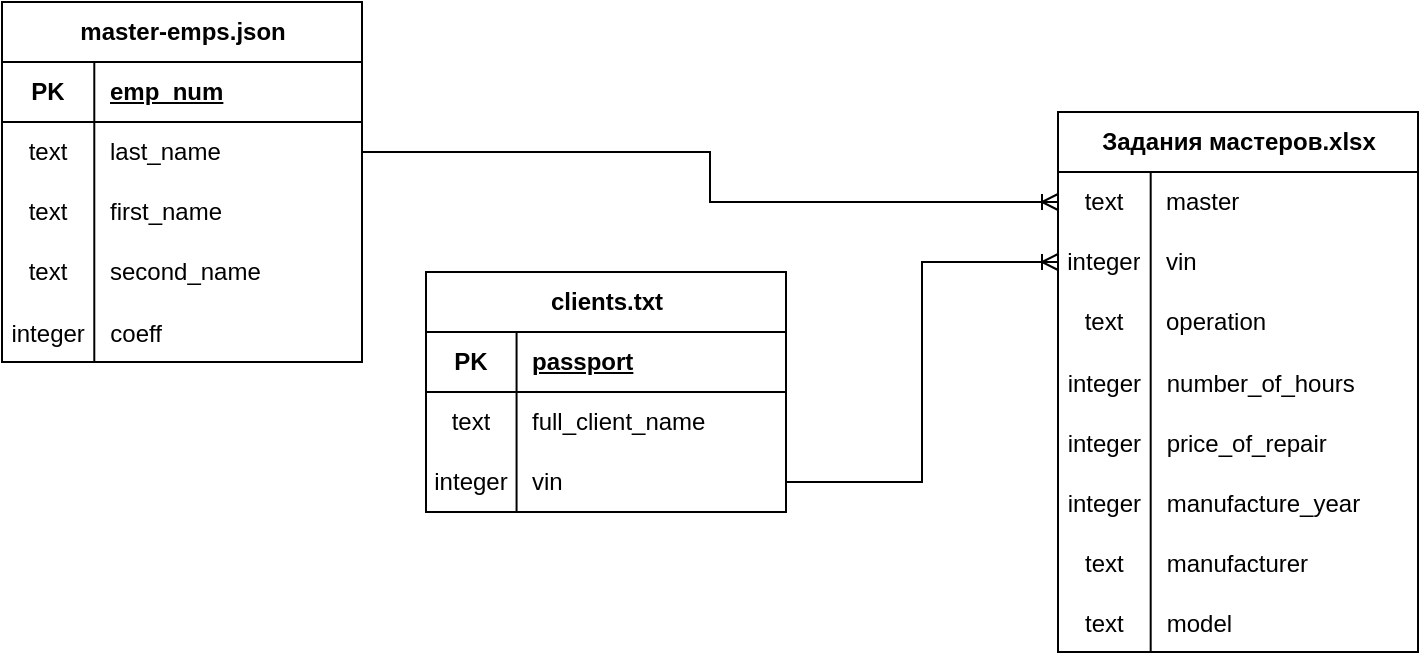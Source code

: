 <mxfile version="26.0.16">
  <diagram name="Страница — 1" id="oDpgG96rJYEBg8DNex0P">
    <mxGraphModel dx="989" dy="520" grid="0" gridSize="10" guides="1" tooltips="1" connect="1" arrows="1" fold="1" page="1" pageScale="1" pageWidth="827" pageHeight="1169" math="0" shadow="0">
      <root>
        <mxCell id="0" />
        <mxCell id="1" parent="0" />
        <mxCell id="0b7gcQ_teyY_5R-YkqwQ-1" value="master-emps.json" style="shape=table;startSize=30;container=1;collapsible=1;childLayout=tableLayout;fixedRows=1;rowLines=0;fontStyle=1;align=center;resizeLast=1;html=1;" vertex="1" parent="1">
          <mxGeometry x="50" y="15" width="180" height="180" as="geometry" />
        </mxCell>
        <mxCell id="0b7gcQ_teyY_5R-YkqwQ-2" value="" style="shape=tableRow;horizontal=0;startSize=0;swimlaneHead=0;swimlaneBody=0;fillColor=none;collapsible=0;dropTarget=0;points=[[0,0.5],[1,0.5]];portConstraint=eastwest;top=0;left=0;right=0;bottom=1;" vertex="1" parent="0b7gcQ_teyY_5R-YkqwQ-1">
          <mxGeometry y="30" width="180" height="30" as="geometry" />
        </mxCell>
        <mxCell id="0b7gcQ_teyY_5R-YkqwQ-3" value="PK" style="shape=partialRectangle;connectable=0;fillColor=none;top=0;left=0;bottom=0;right=0;fontStyle=1;overflow=hidden;whiteSpace=wrap;html=1;" vertex="1" parent="0b7gcQ_teyY_5R-YkqwQ-2">
          <mxGeometry width="46.143" height="30" as="geometry">
            <mxRectangle width="46.143" height="30" as="alternateBounds" />
          </mxGeometry>
        </mxCell>
        <mxCell id="0b7gcQ_teyY_5R-YkqwQ-4" value="emp_num" style="shape=partialRectangle;connectable=0;fillColor=none;top=0;left=0;bottom=0;right=0;align=left;spacingLeft=6;fontStyle=5;overflow=hidden;whiteSpace=wrap;html=1;" vertex="1" parent="0b7gcQ_teyY_5R-YkqwQ-2">
          <mxGeometry x="46.143" width="133.857" height="30" as="geometry">
            <mxRectangle width="133.857" height="30" as="alternateBounds" />
          </mxGeometry>
        </mxCell>
        <mxCell id="0b7gcQ_teyY_5R-YkqwQ-5" value="" style="shape=tableRow;horizontal=0;startSize=0;swimlaneHead=0;swimlaneBody=0;fillColor=none;collapsible=0;dropTarget=0;points=[[0,0.5],[1,0.5]];portConstraint=eastwest;top=0;left=0;right=0;bottom=0;" vertex="1" parent="0b7gcQ_teyY_5R-YkqwQ-1">
          <mxGeometry y="60" width="180" height="30" as="geometry" />
        </mxCell>
        <mxCell id="0b7gcQ_teyY_5R-YkqwQ-6" value="text" style="shape=partialRectangle;connectable=0;fillColor=none;top=0;left=0;bottom=0;right=0;editable=1;overflow=hidden;whiteSpace=wrap;html=1;" vertex="1" parent="0b7gcQ_teyY_5R-YkqwQ-5">
          <mxGeometry width="46.143" height="30" as="geometry">
            <mxRectangle width="46.143" height="30" as="alternateBounds" />
          </mxGeometry>
        </mxCell>
        <mxCell id="0b7gcQ_teyY_5R-YkqwQ-7" value="last_name" style="shape=partialRectangle;connectable=0;fillColor=none;top=0;left=0;bottom=0;right=0;align=left;spacingLeft=6;overflow=hidden;whiteSpace=wrap;html=1;" vertex="1" parent="0b7gcQ_teyY_5R-YkqwQ-5">
          <mxGeometry x="46.143" width="133.857" height="30" as="geometry">
            <mxRectangle width="133.857" height="30" as="alternateBounds" />
          </mxGeometry>
        </mxCell>
        <mxCell id="0b7gcQ_teyY_5R-YkqwQ-8" value="" style="shape=tableRow;horizontal=0;startSize=0;swimlaneHead=0;swimlaneBody=0;fillColor=none;collapsible=0;dropTarget=0;points=[[0,0.5],[1,0.5]];portConstraint=eastwest;top=0;left=0;right=0;bottom=0;" vertex="1" parent="0b7gcQ_teyY_5R-YkqwQ-1">
          <mxGeometry y="90" width="180" height="30" as="geometry" />
        </mxCell>
        <mxCell id="0b7gcQ_teyY_5R-YkqwQ-9" value="text" style="shape=partialRectangle;connectable=0;fillColor=none;top=0;left=0;bottom=0;right=0;editable=1;overflow=hidden;whiteSpace=wrap;html=1;" vertex="1" parent="0b7gcQ_teyY_5R-YkqwQ-8">
          <mxGeometry width="46.143" height="30" as="geometry">
            <mxRectangle width="46.143" height="30" as="alternateBounds" />
          </mxGeometry>
        </mxCell>
        <mxCell id="0b7gcQ_teyY_5R-YkqwQ-10" value="first_name" style="shape=partialRectangle;connectable=0;fillColor=none;top=0;left=0;bottom=0;right=0;align=left;spacingLeft=6;overflow=hidden;whiteSpace=wrap;html=1;" vertex="1" parent="0b7gcQ_teyY_5R-YkqwQ-8">
          <mxGeometry x="46.143" width="133.857" height="30" as="geometry">
            <mxRectangle width="133.857" height="30" as="alternateBounds" />
          </mxGeometry>
        </mxCell>
        <mxCell id="0b7gcQ_teyY_5R-YkqwQ-11" value="" style="shape=tableRow;horizontal=0;startSize=0;swimlaneHead=0;swimlaneBody=0;fillColor=none;collapsible=0;dropTarget=0;points=[[0,0.5],[1,0.5]];portConstraint=eastwest;top=0;left=0;right=0;bottom=0;" vertex="1" parent="0b7gcQ_teyY_5R-YkqwQ-1">
          <mxGeometry y="120" width="180" height="30" as="geometry" />
        </mxCell>
        <mxCell id="0b7gcQ_teyY_5R-YkqwQ-12" value="text" style="shape=partialRectangle;connectable=0;fillColor=none;top=0;left=0;bottom=0;right=0;editable=1;overflow=hidden;whiteSpace=wrap;html=1;" vertex="1" parent="0b7gcQ_teyY_5R-YkqwQ-11">
          <mxGeometry width="46.143" height="30" as="geometry">
            <mxRectangle width="46.143" height="30" as="alternateBounds" />
          </mxGeometry>
        </mxCell>
        <mxCell id="0b7gcQ_teyY_5R-YkqwQ-13" value="second_name" style="shape=partialRectangle;connectable=0;fillColor=none;top=0;left=0;bottom=0;right=0;align=left;spacingLeft=6;overflow=hidden;whiteSpace=wrap;html=1;" vertex="1" parent="0b7gcQ_teyY_5R-YkqwQ-11">
          <mxGeometry x="46.143" width="133.857" height="30" as="geometry">
            <mxRectangle width="133.857" height="30" as="alternateBounds" />
          </mxGeometry>
        </mxCell>
        <mxCell id="0b7gcQ_teyY_5R-YkqwQ-14" value="" style="shape=tableRow;horizontal=0;startSize=0;swimlaneHead=0;swimlaneBody=0;fillColor=none;collapsible=0;dropTarget=0;points=[[0,0.5],[1,0.5]];portConstraint=eastwest;top=0;left=0;right=0;bottom=0;" vertex="1" parent="0b7gcQ_teyY_5R-YkqwQ-1">
          <mxGeometry y="150" width="180" height="30" as="geometry" />
        </mxCell>
        <mxCell id="0b7gcQ_teyY_5R-YkqwQ-15" value="integer" style="shape=partialRectangle;connectable=0;fillColor=none;top=0;left=0;bottom=0;right=0;editable=1;overflow=hidden;" vertex="1" parent="0b7gcQ_teyY_5R-YkqwQ-14">
          <mxGeometry width="46.143" height="30" as="geometry">
            <mxRectangle width="46.143" height="30" as="alternateBounds" />
          </mxGeometry>
        </mxCell>
        <mxCell id="0b7gcQ_teyY_5R-YkqwQ-16" value="coeff" style="shape=partialRectangle;connectable=0;fillColor=none;top=0;left=0;bottom=0;right=0;align=left;spacingLeft=6;overflow=hidden;" vertex="1" parent="0b7gcQ_teyY_5R-YkqwQ-14">
          <mxGeometry x="46.143" width="133.857" height="30" as="geometry">
            <mxRectangle width="133.857" height="30" as="alternateBounds" />
          </mxGeometry>
        </mxCell>
        <mxCell id="0b7gcQ_teyY_5R-YkqwQ-17" value="clients.txt" style="shape=table;startSize=30;container=1;collapsible=1;childLayout=tableLayout;fixedRows=1;rowLines=0;fontStyle=1;align=center;resizeLast=1;html=1;" vertex="1" parent="1">
          <mxGeometry x="262" y="150" width="180" height="120" as="geometry" />
        </mxCell>
        <mxCell id="0b7gcQ_teyY_5R-YkqwQ-18" value="" style="shape=tableRow;horizontal=0;startSize=0;swimlaneHead=0;swimlaneBody=0;fillColor=none;collapsible=0;dropTarget=0;points=[[0,0.5],[1,0.5]];portConstraint=eastwest;top=0;left=0;right=0;bottom=1;" vertex="1" parent="0b7gcQ_teyY_5R-YkqwQ-17">
          <mxGeometry y="30" width="180" height="30" as="geometry" />
        </mxCell>
        <mxCell id="0b7gcQ_teyY_5R-YkqwQ-19" value="PK" style="shape=partialRectangle;connectable=0;fillColor=none;top=0;left=0;bottom=0;right=0;fontStyle=1;overflow=hidden;whiteSpace=wrap;html=1;" vertex="1" parent="0b7gcQ_teyY_5R-YkqwQ-18">
          <mxGeometry width="45.286" height="30" as="geometry">
            <mxRectangle width="45.286" height="30" as="alternateBounds" />
          </mxGeometry>
        </mxCell>
        <mxCell id="0b7gcQ_teyY_5R-YkqwQ-20" value="passport" style="shape=partialRectangle;connectable=0;fillColor=none;top=0;left=0;bottom=0;right=0;align=left;spacingLeft=6;fontStyle=5;overflow=hidden;whiteSpace=wrap;html=1;" vertex="1" parent="0b7gcQ_teyY_5R-YkqwQ-18">
          <mxGeometry x="45.286" width="134.714" height="30" as="geometry">
            <mxRectangle width="134.714" height="30" as="alternateBounds" />
          </mxGeometry>
        </mxCell>
        <mxCell id="0b7gcQ_teyY_5R-YkqwQ-21" value="" style="shape=tableRow;horizontal=0;startSize=0;swimlaneHead=0;swimlaneBody=0;fillColor=none;collapsible=0;dropTarget=0;points=[[0,0.5],[1,0.5]];portConstraint=eastwest;top=0;left=0;right=0;bottom=0;" vertex="1" parent="0b7gcQ_teyY_5R-YkqwQ-17">
          <mxGeometry y="60" width="180" height="30" as="geometry" />
        </mxCell>
        <mxCell id="0b7gcQ_teyY_5R-YkqwQ-22" value="text" style="shape=partialRectangle;connectable=0;fillColor=none;top=0;left=0;bottom=0;right=0;editable=1;overflow=hidden;whiteSpace=wrap;html=1;" vertex="1" parent="0b7gcQ_teyY_5R-YkqwQ-21">
          <mxGeometry width="45.286" height="30" as="geometry">
            <mxRectangle width="45.286" height="30" as="alternateBounds" />
          </mxGeometry>
        </mxCell>
        <mxCell id="0b7gcQ_teyY_5R-YkqwQ-23" value="full_client_name" style="shape=partialRectangle;connectable=0;fillColor=none;top=0;left=0;bottom=0;right=0;align=left;spacingLeft=6;overflow=hidden;whiteSpace=wrap;html=1;" vertex="1" parent="0b7gcQ_teyY_5R-YkqwQ-21">
          <mxGeometry x="45.286" width="134.714" height="30" as="geometry">
            <mxRectangle width="134.714" height="30" as="alternateBounds" />
          </mxGeometry>
        </mxCell>
        <mxCell id="0b7gcQ_teyY_5R-YkqwQ-27" value="" style="shape=tableRow;horizontal=0;startSize=0;swimlaneHead=0;swimlaneBody=0;fillColor=none;collapsible=0;dropTarget=0;points=[[0,0.5],[1,0.5]];portConstraint=eastwest;top=0;left=0;right=0;bottom=0;" vertex="1" parent="0b7gcQ_teyY_5R-YkqwQ-17">
          <mxGeometry y="90" width="180" height="30" as="geometry" />
        </mxCell>
        <mxCell id="0b7gcQ_teyY_5R-YkqwQ-28" value="integer" style="shape=partialRectangle;connectable=0;fillColor=none;top=0;left=0;bottom=0;right=0;editable=1;overflow=hidden;whiteSpace=wrap;html=1;" vertex="1" parent="0b7gcQ_teyY_5R-YkqwQ-27">
          <mxGeometry width="45.286" height="30" as="geometry">
            <mxRectangle width="45.286" height="30" as="alternateBounds" />
          </mxGeometry>
        </mxCell>
        <mxCell id="0b7gcQ_teyY_5R-YkqwQ-29" value="vin" style="shape=partialRectangle;connectable=0;fillColor=none;top=0;left=0;bottom=0;right=0;align=left;spacingLeft=6;overflow=hidden;whiteSpace=wrap;html=1;" vertex="1" parent="0b7gcQ_teyY_5R-YkqwQ-27">
          <mxGeometry x="45.286" width="134.714" height="30" as="geometry">
            <mxRectangle width="134.714" height="30" as="alternateBounds" />
          </mxGeometry>
        </mxCell>
        <mxCell id="0b7gcQ_teyY_5R-YkqwQ-30" value="Задания мастеров.xlsx" style="shape=table;startSize=30;container=1;collapsible=1;childLayout=tableLayout;fixedRows=1;rowLines=0;fontStyle=1;align=center;resizeLast=1;html=1;" vertex="1" parent="1">
          <mxGeometry x="578" y="70" width="180" height="270" as="geometry" />
        </mxCell>
        <mxCell id="0b7gcQ_teyY_5R-YkqwQ-34" value="" style="shape=tableRow;horizontal=0;startSize=0;swimlaneHead=0;swimlaneBody=0;fillColor=none;collapsible=0;dropTarget=0;points=[[0,0.5],[1,0.5]];portConstraint=eastwest;top=0;left=0;right=0;bottom=0;" vertex="1" parent="0b7gcQ_teyY_5R-YkqwQ-30">
          <mxGeometry y="30" width="180" height="30" as="geometry" />
        </mxCell>
        <mxCell id="0b7gcQ_teyY_5R-YkqwQ-35" value="text" style="shape=partialRectangle;connectable=0;fillColor=none;top=0;left=0;bottom=0;right=0;editable=1;overflow=hidden;whiteSpace=wrap;html=1;" vertex="1" parent="0b7gcQ_teyY_5R-YkqwQ-34">
          <mxGeometry width="46.345" height="30" as="geometry">
            <mxRectangle width="46.345" height="30" as="alternateBounds" />
          </mxGeometry>
        </mxCell>
        <mxCell id="0b7gcQ_teyY_5R-YkqwQ-36" value="master" style="shape=partialRectangle;connectable=0;fillColor=none;top=0;left=0;bottom=0;right=0;align=left;spacingLeft=6;overflow=hidden;whiteSpace=wrap;html=1;" vertex="1" parent="0b7gcQ_teyY_5R-YkqwQ-34">
          <mxGeometry x="46.345" width="133.655" height="30" as="geometry">
            <mxRectangle width="133.655" height="30" as="alternateBounds" />
          </mxGeometry>
        </mxCell>
        <mxCell id="0b7gcQ_teyY_5R-YkqwQ-37" value="" style="shape=tableRow;horizontal=0;startSize=0;swimlaneHead=0;swimlaneBody=0;fillColor=none;collapsible=0;dropTarget=0;points=[[0,0.5],[1,0.5]];portConstraint=eastwest;top=0;left=0;right=0;bottom=0;" vertex="1" parent="0b7gcQ_teyY_5R-YkqwQ-30">
          <mxGeometry y="60" width="180" height="30" as="geometry" />
        </mxCell>
        <mxCell id="0b7gcQ_teyY_5R-YkqwQ-38" value="integer" style="shape=partialRectangle;connectable=0;fillColor=none;top=0;left=0;bottom=0;right=0;editable=1;overflow=hidden;whiteSpace=wrap;html=1;" vertex="1" parent="0b7gcQ_teyY_5R-YkqwQ-37">
          <mxGeometry width="46.345" height="30" as="geometry">
            <mxRectangle width="46.345" height="30" as="alternateBounds" />
          </mxGeometry>
        </mxCell>
        <mxCell id="0b7gcQ_teyY_5R-YkqwQ-39" value="vin" style="shape=partialRectangle;connectable=0;fillColor=none;top=0;left=0;bottom=0;right=0;align=left;spacingLeft=6;overflow=hidden;whiteSpace=wrap;html=1;" vertex="1" parent="0b7gcQ_teyY_5R-YkqwQ-37">
          <mxGeometry x="46.345" width="133.655" height="30" as="geometry">
            <mxRectangle width="133.655" height="30" as="alternateBounds" />
          </mxGeometry>
        </mxCell>
        <mxCell id="0b7gcQ_teyY_5R-YkqwQ-40" value="" style="shape=tableRow;horizontal=0;startSize=0;swimlaneHead=0;swimlaneBody=0;fillColor=none;collapsible=0;dropTarget=0;points=[[0,0.5],[1,0.5]];portConstraint=eastwest;top=0;left=0;right=0;bottom=0;" vertex="1" parent="0b7gcQ_teyY_5R-YkqwQ-30">
          <mxGeometry y="90" width="180" height="30" as="geometry" />
        </mxCell>
        <mxCell id="0b7gcQ_teyY_5R-YkqwQ-41" value="text" style="shape=partialRectangle;connectable=0;fillColor=none;top=0;left=0;bottom=0;right=0;editable=1;overflow=hidden;whiteSpace=wrap;html=1;" vertex="1" parent="0b7gcQ_teyY_5R-YkqwQ-40">
          <mxGeometry width="46.345" height="30" as="geometry">
            <mxRectangle width="46.345" height="30" as="alternateBounds" />
          </mxGeometry>
        </mxCell>
        <mxCell id="0b7gcQ_teyY_5R-YkqwQ-42" value="operation" style="shape=partialRectangle;connectable=0;fillColor=none;top=0;left=0;bottom=0;right=0;align=left;spacingLeft=6;overflow=hidden;whiteSpace=wrap;html=1;" vertex="1" parent="0b7gcQ_teyY_5R-YkqwQ-40">
          <mxGeometry x="46.345" width="133.655" height="30" as="geometry">
            <mxRectangle width="133.655" height="30" as="alternateBounds" />
          </mxGeometry>
        </mxCell>
        <mxCell id="0b7gcQ_teyY_5R-YkqwQ-55" value="" style="shape=tableRow;horizontal=0;startSize=0;swimlaneHead=0;swimlaneBody=0;fillColor=none;collapsible=0;dropTarget=0;points=[[0,0.5],[1,0.5]];portConstraint=eastwest;top=0;left=0;right=0;bottom=0;" vertex="1" parent="0b7gcQ_teyY_5R-YkqwQ-30">
          <mxGeometry y="120" width="180" height="30" as="geometry" />
        </mxCell>
        <mxCell id="0b7gcQ_teyY_5R-YkqwQ-56" value="integer" style="shape=partialRectangle;connectable=0;fillColor=none;top=0;left=0;bottom=0;right=0;editable=1;overflow=hidden;" vertex="1" parent="0b7gcQ_teyY_5R-YkqwQ-55">
          <mxGeometry width="46.345" height="30" as="geometry">
            <mxRectangle width="46.345" height="30" as="alternateBounds" />
          </mxGeometry>
        </mxCell>
        <mxCell id="0b7gcQ_teyY_5R-YkqwQ-57" value="number_of_hours" style="shape=partialRectangle;connectable=0;fillColor=none;top=0;left=0;bottom=0;right=0;align=left;spacingLeft=6;overflow=hidden;" vertex="1" parent="0b7gcQ_teyY_5R-YkqwQ-55">
          <mxGeometry x="46.345" width="133.655" height="30" as="geometry">
            <mxRectangle width="133.655" height="30" as="alternateBounds" />
          </mxGeometry>
        </mxCell>
        <mxCell id="0b7gcQ_teyY_5R-YkqwQ-59" value="" style="shape=tableRow;horizontal=0;startSize=0;swimlaneHead=0;swimlaneBody=0;fillColor=none;collapsible=0;dropTarget=0;points=[[0,0.5],[1,0.5]];portConstraint=eastwest;top=0;left=0;right=0;bottom=0;" vertex="1" parent="0b7gcQ_teyY_5R-YkqwQ-30">
          <mxGeometry y="150" width="180" height="30" as="geometry" />
        </mxCell>
        <mxCell id="0b7gcQ_teyY_5R-YkqwQ-60" value="integer" style="shape=partialRectangle;connectable=0;fillColor=none;top=0;left=0;bottom=0;right=0;editable=1;overflow=hidden;" vertex="1" parent="0b7gcQ_teyY_5R-YkqwQ-59">
          <mxGeometry width="46.345" height="30" as="geometry">
            <mxRectangle width="46.345" height="30" as="alternateBounds" />
          </mxGeometry>
        </mxCell>
        <mxCell id="0b7gcQ_teyY_5R-YkqwQ-61" value="price_of_repair" style="shape=partialRectangle;connectable=0;fillColor=none;top=0;left=0;bottom=0;right=0;align=left;spacingLeft=6;overflow=hidden;" vertex="1" parent="0b7gcQ_teyY_5R-YkqwQ-59">
          <mxGeometry x="46.345" width="133.655" height="30" as="geometry">
            <mxRectangle width="133.655" height="30" as="alternateBounds" />
          </mxGeometry>
        </mxCell>
        <mxCell id="0b7gcQ_teyY_5R-YkqwQ-62" value="" style="shape=tableRow;horizontal=0;startSize=0;swimlaneHead=0;swimlaneBody=0;fillColor=none;collapsible=0;dropTarget=0;points=[[0,0.5],[1,0.5]];portConstraint=eastwest;top=0;left=0;right=0;bottom=0;" vertex="1" parent="0b7gcQ_teyY_5R-YkqwQ-30">
          <mxGeometry y="180" width="180" height="30" as="geometry" />
        </mxCell>
        <mxCell id="0b7gcQ_teyY_5R-YkqwQ-63" value="integer" style="shape=partialRectangle;connectable=0;fillColor=none;top=0;left=0;bottom=0;right=0;editable=1;overflow=hidden;" vertex="1" parent="0b7gcQ_teyY_5R-YkqwQ-62">
          <mxGeometry width="46.345" height="30" as="geometry">
            <mxRectangle width="46.345" height="30" as="alternateBounds" />
          </mxGeometry>
        </mxCell>
        <mxCell id="0b7gcQ_teyY_5R-YkqwQ-64" value="manufacture_year" style="shape=partialRectangle;connectable=0;fillColor=none;top=0;left=0;bottom=0;right=0;align=left;spacingLeft=6;overflow=hidden;" vertex="1" parent="0b7gcQ_teyY_5R-YkqwQ-62">
          <mxGeometry x="46.345" width="133.655" height="30" as="geometry">
            <mxRectangle width="133.655" height="30" as="alternateBounds" />
          </mxGeometry>
        </mxCell>
        <mxCell id="0b7gcQ_teyY_5R-YkqwQ-65" value="" style="shape=tableRow;horizontal=0;startSize=0;swimlaneHead=0;swimlaneBody=0;fillColor=none;collapsible=0;dropTarget=0;points=[[0,0.5],[1,0.5]];portConstraint=eastwest;top=0;left=0;right=0;bottom=0;" vertex="1" parent="0b7gcQ_teyY_5R-YkqwQ-30">
          <mxGeometry y="210" width="180" height="30" as="geometry" />
        </mxCell>
        <mxCell id="0b7gcQ_teyY_5R-YkqwQ-66" value="text" style="shape=partialRectangle;connectable=0;fillColor=none;top=0;left=0;bottom=0;right=0;editable=1;overflow=hidden;" vertex="1" parent="0b7gcQ_teyY_5R-YkqwQ-65">
          <mxGeometry width="46.345" height="30" as="geometry">
            <mxRectangle width="46.345" height="30" as="alternateBounds" />
          </mxGeometry>
        </mxCell>
        <mxCell id="0b7gcQ_teyY_5R-YkqwQ-67" value="manufacturer" style="shape=partialRectangle;connectable=0;fillColor=none;top=0;left=0;bottom=0;right=0;align=left;spacingLeft=6;overflow=hidden;" vertex="1" parent="0b7gcQ_teyY_5R-YkqwQ-65">
          <mxGeometry x="46.345" width="133.655" height="30" as="geometry">
            <mxRectangle width="133.655" height="30" as="alternateBounds" />
          </mxGeometry>
        </mxCell>
        <mxCell id="0b7gcQ_teyY_5R-YkqwQ-68" value="" style="shape=tableRow;horizontal=0;startSize=0;swimlaneHead=0;swimlaneBody=0;fillColor=none;collapsible=0;dropTarget=0;points=[[0,0.5],[1,0.5]];portConstraint=eastwest;top=0;left=0;right=0;bottom=0;" vertex="1" parent="0b7gcQ_teyY_5R-YkqwQ-30">
          <mxGeometry y="240" width="180" height="30" as="geometry" />
        </mxCell>
        <mxCell id="0b7gcQ_teyY_5R-YkqwQ-69" value="text" style="shape=partialRectangle;connectable=0;fillColor=none;top=0;left=0;bottom=0;right=0;editable=1;overflow=hidden;" vertex="1" parent="0b7gcQ_teyY_5R-YkqwQ-68">
          <mxGeometry width="46.345" height="30" as="geometry">
            <mxRectangle width="46.345" height="30" as="alternateBounds" />
          </mxGeometry>
        </mxCell>
        <mxCell id="0b7gcQ_teyY_5R-YkqwQ-70" value="model" style="shape=partialRectangle;connectable=0;fillColor=none;top=0;left=0;bottom=0;right=0;align=left;spacingLeft=6;overflow=hidden;" vertex="1" parent="0b7gcQ_teyY_5R-YkqwQ-68">
          <mxGeometry x="46.345" width="133.655" height="30" as="geometry">
            <mxRectangle width="133.655" height="30" as="alternateBounds" />
          </mxGeometry>
        </mxCell>
        <mxCell id="0b7gcQ_teyY_5R-YkqwQ-71" value="" style="edgeStyle=orthogonalEdgeStyle;fontSize=12;html=1;endArrow=ERoneToMany;rounded=0;entryX=0;entryY=0.5;entryDx=0;entryDy=0;exitX=1;exitY=0.5;exitDx=0;exitDy=0;" edge="1" parent="1" source="0b7gcQ_teyY_5R-YkqwQ-5" target="0b7gcQ_teyY_5R-YkqwQ-34">
          <mxGeometry width="100" height="100" relative="1" as="geometry">
            <mxPoint x="358" y="104" as="sourcePoint" />
            <mxPoint x="458" y="4" as="targetPoint" />
          </mxGeometry>
        </mxCell>
        <mxCell id="0b7gcQ_teyY_5R-YkqwQ-72" value="" style="edgeStyle=orthogonalEdgeStyle;fontSize=12;html=1;endArrow=ERoneToMany;rounded=0;exitX=1;exitY=0.5;exitDx=0;exitDy=0;" edge="1" parent="1" source="0b7gcQ_teyY_5R-YkqwQ-27" target="0b7gcQ_teyY_5R-YkqwQ-37">
          <mxGeometry width="100" height="100" relative="1" as="geometry">
            <mxPoint x="268" y="446" as="sourcePoint" />
            <mxPoint x="368" y="346" as="targetPoint" />
          </mxGeometry>
        </mxCell>
      </root>
    </mxGraphModel>
  </diagram>
</mxfile>
